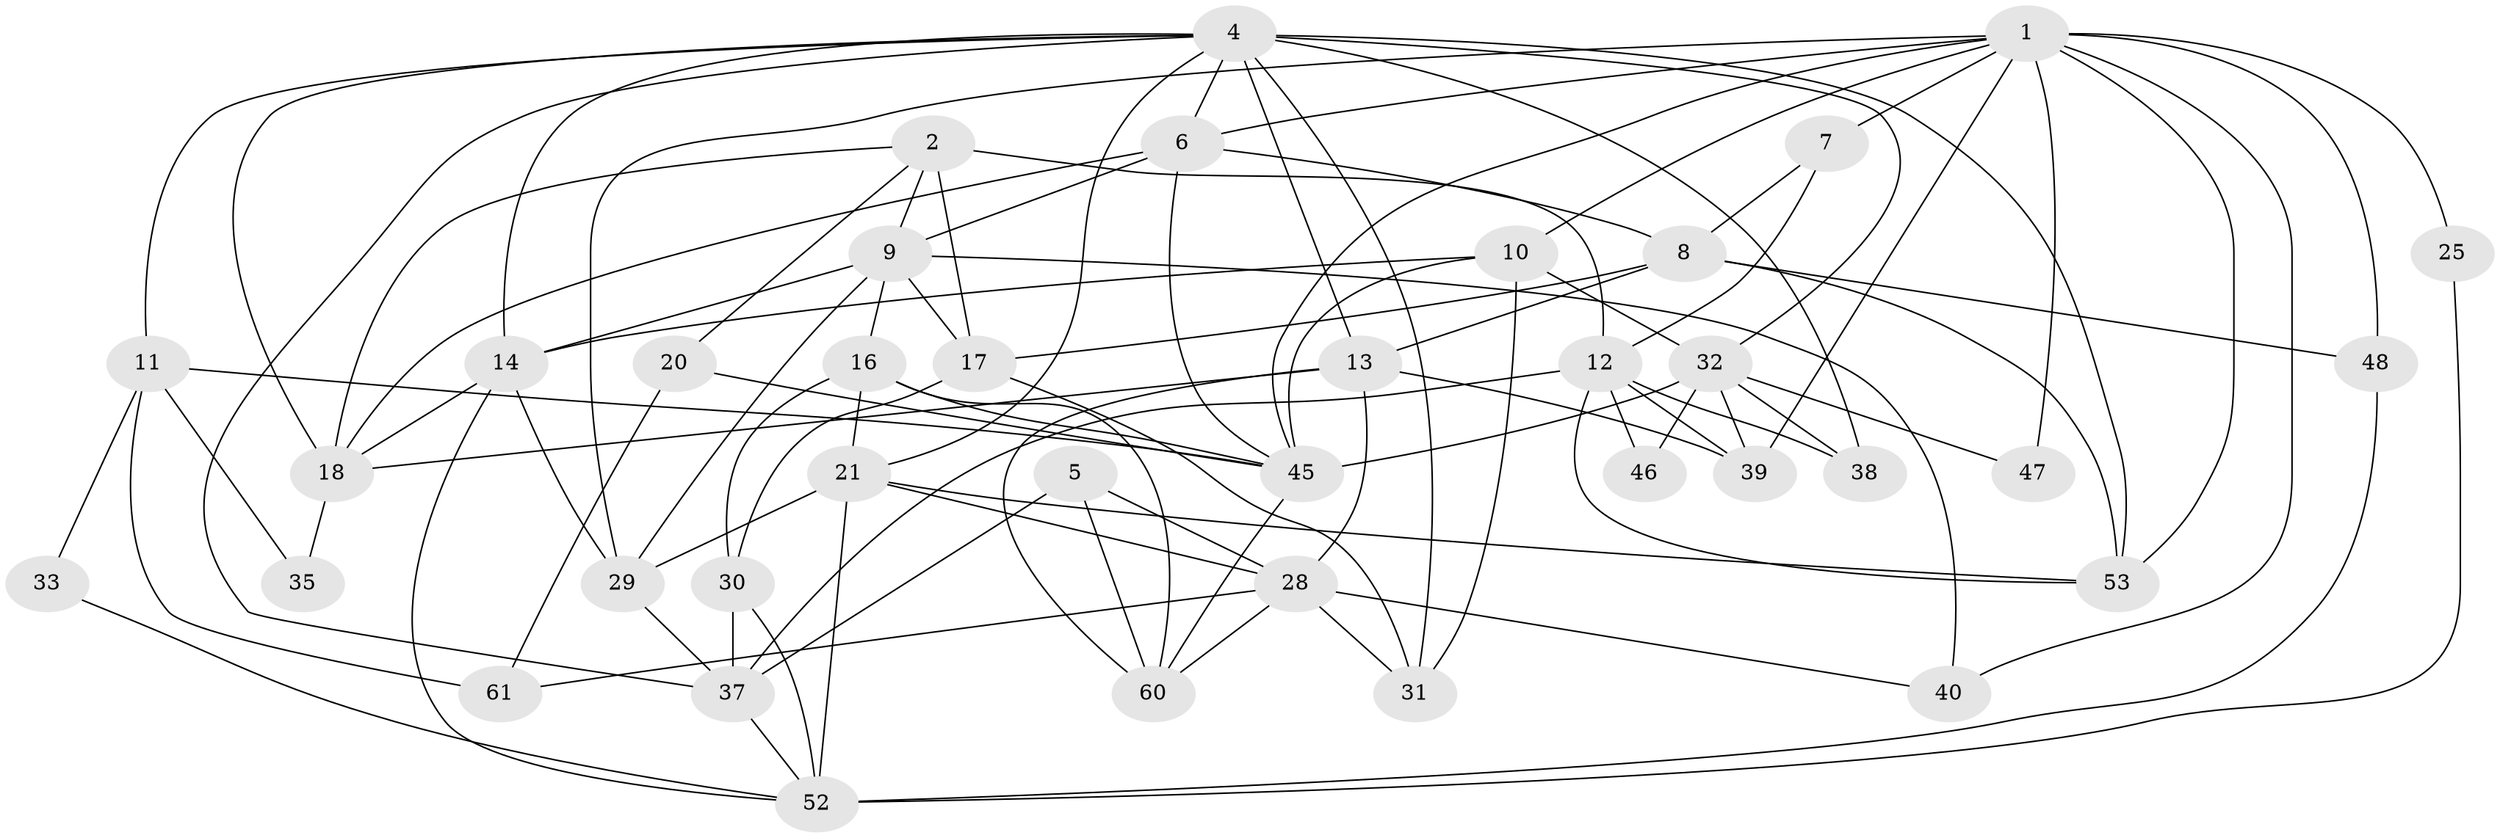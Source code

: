 // original degree distribution, {6: 0.09836065573770492, 2: 0.16393442622950818, 9: 0.01639344262295082, 3: 0.19672131147540983, 4: 0.3114754098360656, 5: 0.19672131147540983, 7: 0.01639344262295082}
// Generated by graph-tools (version 1.1) at 2025/41/03/06/25 10:41:54]
// undirected, 38 vertices, 95 edges
graph export_dot {
graph [start="1"]
  node [color=gray90,style=filled];
  1 [super="+15"];
  2 [super="+3"];
  4 [super="+57"];
  5 [super="+56"];
  6 [super="+24"];
  7;
  8 [super="+58"];
  9 [super="+34"];
  10 [super="+26"];
  11 [super="+59"];
  12 [super="+41"];
  13 [super="+27"];
  14 [super="+23"];
  16 [super="+19"];
  17 [super="+49"];
  18 [super="+22"];
  20 [super="+42"];
  21 [super="+54"];
  25;
  28 [super="+36"];
  29 [super="+44"];
  30;
  31;
  32 [super="+43"];
  33;
  35;
  37 [super="+51"];
  38;
  39;
  40;
  45 [super="+50"];
  46;
  47;
  48;
  52 [super="+55"];
  53;
  60;
  61;
  1 -- 7;
  1 -- 10;
  1 -- 48;
  1 -- 53;
  1 -- 39;
  1 -- 40;
  1 -- 25;
  1 -- 47;
  1 -- 6;
  1 -- 45;
  1 -- 29;
  2 -- 12;
  2 -- 20;
  2 -- 18;
  2 -- 17 [weight=2];
  2 -- 9;
  4 -- 38;
  4 -- 6;
  4 -- 13 [weight=2];
  4 -- 18;
  4 -- 37;
  4 -- 53;
  4 -- 32;
  4 -- 21;
  4 -- 14;
  4 -- 31;
  4 -- 11;
  5 -- 60;
  5 -- 37;
  5 -- 28;
  6 -- 8;
  6 -- 9;
  6 -- 18;
  6 -- 45;
  7 -- 12;
  7 -- 8;
  8 -- 53;
  8 -- 48;
  8 -- 17;
  8 -- 13;
  9 -- 14;
  9 -- 40;
  9 -- 16;
  9 -- 17;
  9 -- 29;
  10 -- 31;
  10 -- 32;
  10 -- 45;
  10 -- 14;
  11 -- 45 [weight=2];
  11 -- 33;
  11 -- 35;
  11 -- 61;
  12 -- 39;
  12 -- 37;
  12 -- 46;
  12 -- 53;
  12 -- 38;
  13 -- 60;
  13 -- 18;
  13 -- 39;
  13 -- 28;
  14 -- 29;
  14 -- 18;
  14 -- 52;
  16 -- 45;
  16 -- 30;
  16 -- 60;
  16 -- 21;
  17 -- 30;
  17 -- 31;
  18 -- 35;
  20 -- 61;
  20 -- 45;
  21 -- 52;
  21 -- 53;
  21 -- 28;
  21 -- 29;
  25 -- 52;
  28 -- 60;
  28 -- 40;
  28 -- 61;
  28 -- 31;
  29 -- 37;
  30 -- 37;
  30 -- 52;
  32 -- 38;
  32 -- 46;
  32 -- 47;
  32 -- 39;
  32 -- 45;
  33 -- 52;
  37 -- 52;
  45 -- 60;
  48 -- 52;
}

